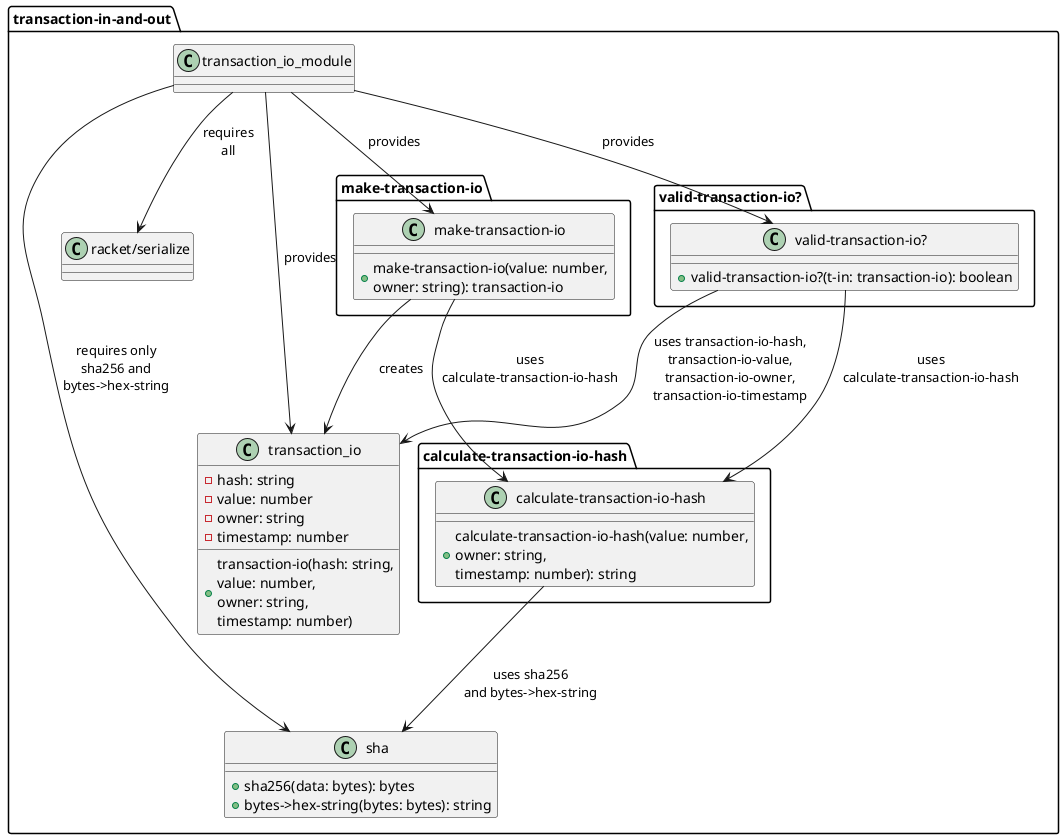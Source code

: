 @startuml
package "transaction-in-and-out" {
  class "sha" as sha_module {
    + sha256(data: bytes): bytes
    + bytes->hex-string(bytes: bytes): string
  }

  class "racket/serialize" as racket_serialize_module

  transaction_io_module --> sha_module : requires only\nsha256 and\nbytes->hex-string
  transaction_io_module --> racket_serialize_module : requires\nall

  class transaction_io {
    - hash: string
    - value: number
    - owner: string
    - timestamp: number
    + transaction-io(hash: string,\nvalue: number,\nowner: string,\ntimestamp: number)
  }

  transaction_io_module --> transaction_io : provides

  package "calculate-transaction-io-hash" {
    class "calculate-transaction-io-hash" as calculate_transaction_io_hash_function {
      + calculate-transaction-io-hash(value: number,\nowner: string,\ntimestamp: number): string
    }

    calculate_transaction_io_hash_function --> sha_module : uses sha256\nand bytes->hex-string
  }

  package "make-transaction-io" {
    class "make-transaction-io" as make_transaction_io_function {
      + make-transaction-io(value: number,\nowner: string): transaction-io
    }

    make_transaction_io_function --> calculate_transaction_io_hash_function : uses\ncalculate-transaction-io-hash
    make_transaction_io_function --> transaction_io : creates
  }

  transaction_io_module --> make_transaction_io_function : provides

  package "valid-transaction-io?" {
    class "valid-transaction-io?" as valid_transaction_io_function {
      + valid-transaction-io?(t-in: transaction-io): boolean
    }

    valid_transaction_io_function --> transaction_io : uses transaction-io-hash,\ntransaction-io-value,\ntransaction-io-owner,\ntransaction-io-timestamp
    valid_transaction_io_function --> calculate_transaction_io_hash_function : uses\ncalculate-transaction-io-hash
  }

  transaction_io_module --> valid_transaction_io_function : provides
}
@enduml